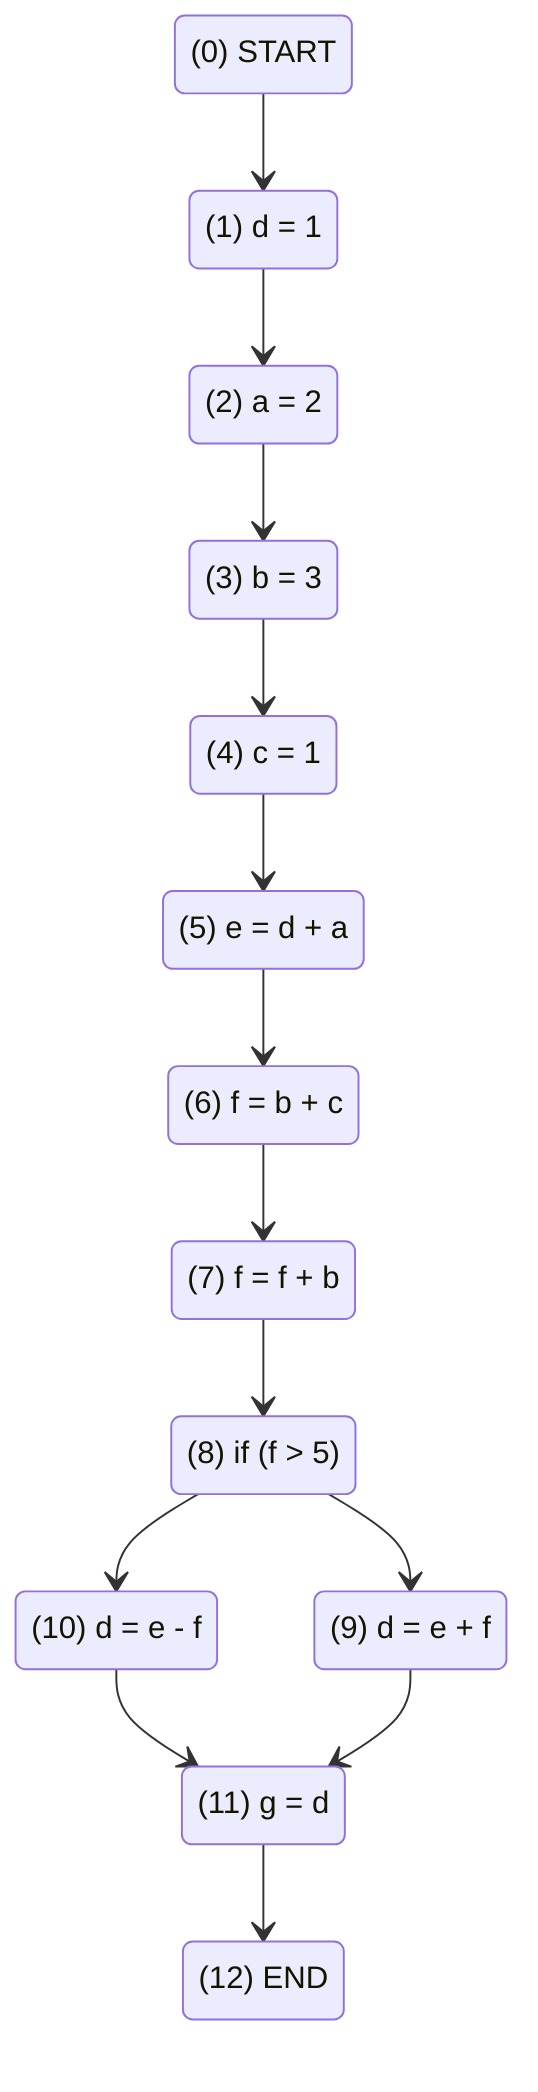 stateDiagram-v2
12: (12) END
11: (11) g = d
11 --> 12
10: (10) d = e - f
10 --> 11
9: (9) d = e + f
9 --> 11
8: (8) if (f > 5)
8 --> 10
8 --> 9
7: (7) f = f + b
7 --> 8
6: (6) f = b + c
6 --> 7
5: (5) e = d + a
5 --> 6
4: (4) c = 1
4 --> 5
3: (3) b = 3
3 --> 4
2: (2) a = 2
2 --> 3
1: (1) d = 1
1 --> 2
0: (0) START
0 --> 1